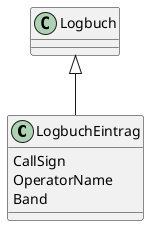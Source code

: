 @startuml
'https://plantuml.com/class-diagram



class LogbuchEintrag{
CallSign
OperatorName
Band
}

Logbuch <|-- LogbuchEintrag





@enduml